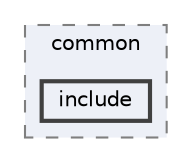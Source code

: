 digraph "modules/common/include"
{
 // LATEX_PDF_SIZE
  bgcolor="transparent";
  edge [fontname=Helvetica,fontsize=10,labelfontname=Helvetica,labelfontsize=10];
  node [fontname=Helvetica,fontsize=10,shape=box,height=0.2,width=0.4];
  compound=true
  subgraph clusterdir_9a5e51f49964887903df6eed98080585 {
    graph [ bgcolor="#edf0f7", pencolor="grey50", label="common", fontname=Helvetica,fontsize=10 style="filled,dashed", URL="dir_9a5e51f49964887903df6eed98080585.html",tooltip=""]
  dir_0c989e04a2cbea17eef1c625c7a83439 [label="include", fillcolor="#edf0f7", color="grey25", style="filled,bold", URL="dir_0c989e04a2cbea17eef1c625c7a83439.html",tooltip=""];
  }
}
